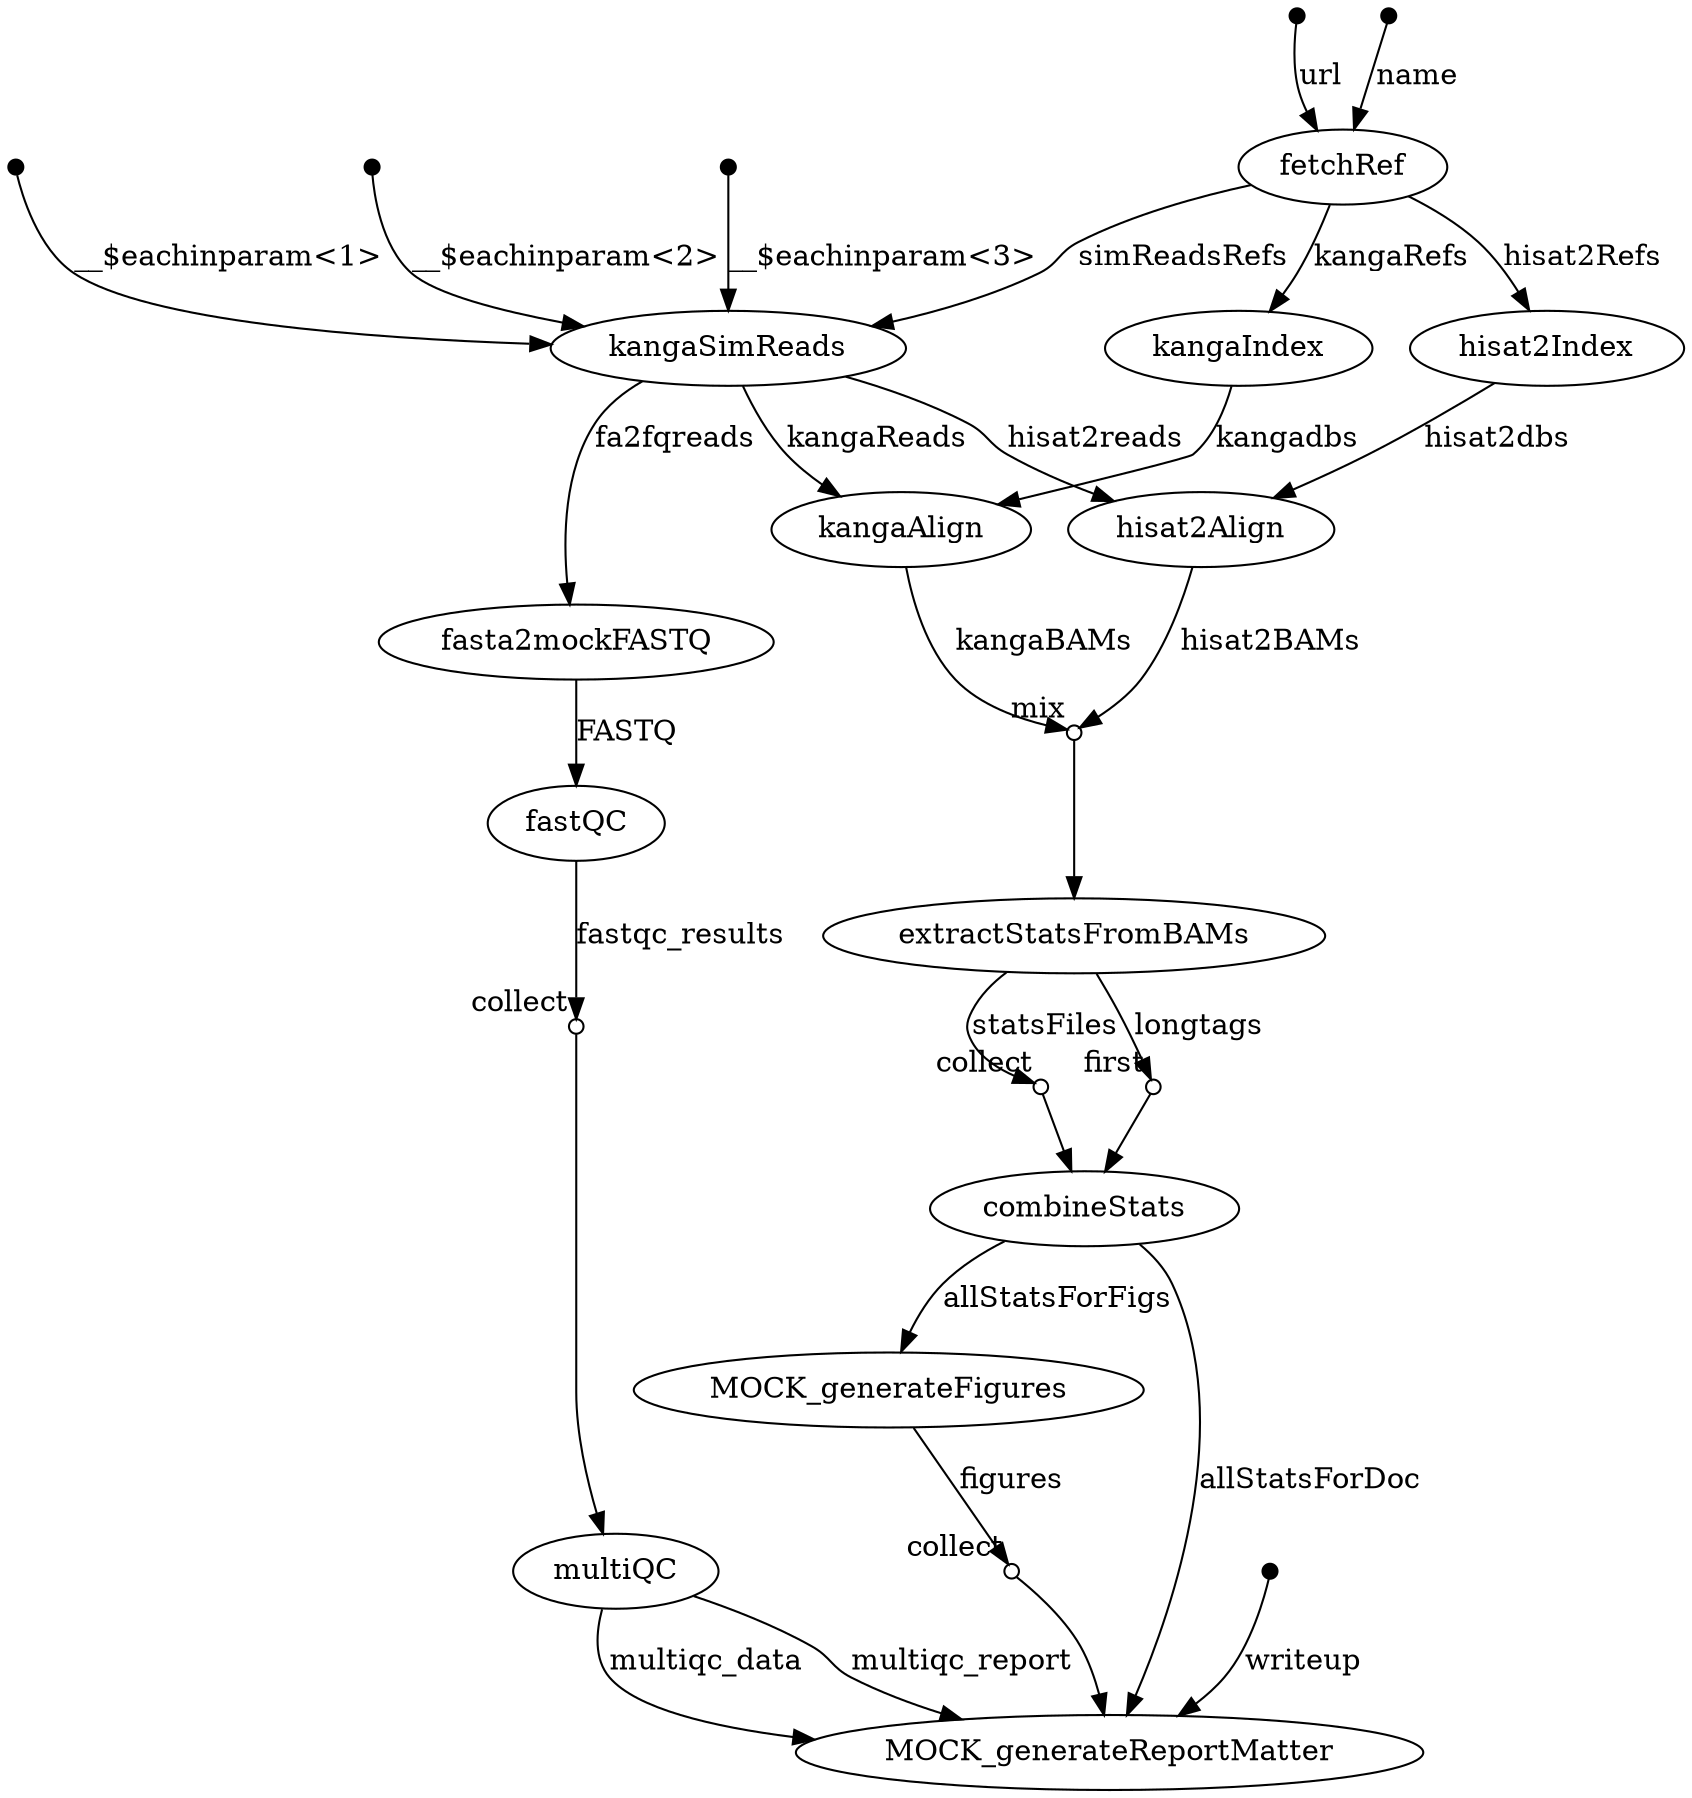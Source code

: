 digraph flowchart {
p0 [shape=point,label="",fixedsize=true,width=0.1];
p2 [label="fetchRef"];
p0 -> p2 [label="url"];

p1 [shape=point,label="",fixedsize=true,width=0.1];
p2 [label="fetchRef"];
p1 -> p2 [label="name"];

p2 [label="fetchRef"];
p13 [label="kangaIndex"];
p2 -> p13 [label="kangaRefs"];

p2 [label="fetchRef"];
p11 [label="hisat2Index"];
p2 -> p11 [label="hisat2Refs"];

p2 [label="fetchRef"];
p6 [label="kangaSimReads"];
p2 -> p6 [label="simReadsRefs"];

p3 [shape=point,label="",fixedsize=true,width=0.1];
p6 [label="kangaSimReads"];
p3 -> p6 [label="__$eachinparam<1>"];

p4 [shape=point,label="",fixedsize=true,width=0.1];
p6 [label="kangaSimReads"];
p4 -> p6 [label="__$eachinparam<2>"];

p5 [shape=point,label="",fixedsize=true,width=0.1];
p6 [label="kangaSimReads"];
p5 -> p6 [label="__$eachinparam<3>"];

p6 [label="kangaSimReads"];
p14 [label="kangaAlign"];
p6 -> p14 [label="kangaReads"];

p6 [label="kangaSimReads"];
p12 [label="hisat2Align"];
p6 -> p12 [label="hisat2reads"];

p6 [label="kangaSimReads"];
p7 [label="fasta2mockFASTQ"];
p6 -> p7 [label="fa2fqreads"];

p7 [label="fasta2mockFASTQ"];
p8 [label="fastQC"];
p7 -> p8 [label="FASTQ"];

p8 [label="fastQC"];
p9 [shape=circle,label="",fixedsize=true,width=0.1,xlabel="collect"];
p8 -> p9 [label="fastqc_results"];

p9 [shape=circle,label="",fixedsize=true,width=0.1,xlabel="collect"];
p10 [label="multiQC"];
p9 -> p10;

p10 [label="multiQC"];
p23 [label="MOCK_generateReportMatter"];
p10 -> p23 [label="multiqc_report"];

p10 [label="multiQC"];
p23 [label="MOCK_generateReportMatter"];
p10 -> p23 [label="multiqc_data"];

p11 [label="hisat2Index"];
p12 [label="hisat2Align"];
p11 -> p12 [label="hisat2dbs"];

p12 [label="hisat2Align"];
p15 [shape=circle,label="",fixedsize=true,width=0.1,xlabel="mix"];
p12 -> p15 [label="hisat2BAMs"];

p13 [label="kangaIndex"];
p14 [label="kangaAlign"];
p13 -> p14 [label="kangadbs"];

p14 [label="kangaAlign"];
p15 [shape=circle,label="",fixedsize=true,width=0.1,xlabel="mix"];
p14 -> p15 [label="kangaBAMs"];

p15 [shape=circle,label="",fixedsize=true,width=0.1,xlabel="mix"];
p16 [label="extractStatsFromBAMs"];
p15 -> p16;

p16 [label="extractStatsFromBAMs"];
p17 [shape=circle,label="",fixedsize=true,width=0.1,xlabel="collect"];
p16 -> p17 [label="statsFiles"];

p16 [label="extractStatsFromBAMs"];
p18 [shape=circle,label="",fixedsize=true,width=0.1,xlabel="first"];
p16 -> p18 [label="longtags"];

p17 [shape=circle,label="",fixedsize=true,width=0.1,xlabel="collect"];
p19 [label="combineStats"];
p17 -> p19;

p18 [shape=circle,label="",fixedsize=true,width=0.1,xlabel="first"];
p19 [label="combineStats"];
p18 -> p19;

p19 [label="combineStats"];
p20 [label="MOCK_generateFigures"];
p19 -> p20 [label="allStatsForFigs"];

p19 [label="combineStats"];
p23 [label="MOCK_generateReportMatter"];
p19 -> p23 [label="allStatsForDoc"];

p20 [label="MOCK_generateFigures"];
p21 [shape=circle,label="",fixedsize=true,width=0.1,xlabel="collect"];
p20 -> p21 [label="figures"];

p21 [shape=circle,label="",fixedsize=true,width=0.1,xlabel="collect"];
p23 [label="MOCK_generateReportMatter"];
p21 -> p23;

p22 [shape=point,label="",fixedsize=true,width=0.1];
p23 [label="MOCK_generateReportMatter"];
p22 -> p23 [label="writeup"];

}
